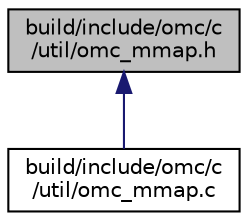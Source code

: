digraph "build/include/omc/c/util/omc_mmap.h"
{
  edge [fontname="Helvetica",fontsize="10",labelfontname="Helvetica",labelfontsize="10"];
  node [fontname="Helvetica",fontsize="10",shape=record];
  Node2 [label="build/include/omc/c\l/util/omc_mmap.h",height=0.2,width=0.4,color="black", fillcolor="grey75", style="filled", fontcolor="black"];
  Node2 -> Node3 [dir="back",color="midnightblue",fontsize="10",style="solid",fontname="Helvetica"];
  Node3 [label="build/include/omc/c\l/util/omc_mmap.c",height=0.2,width=0.4,color="black", fillcolor="white", style="filled",URL="$de/d53/build_2include_2omc_2c_2util_2omc__mmap_8c.html"];
}
